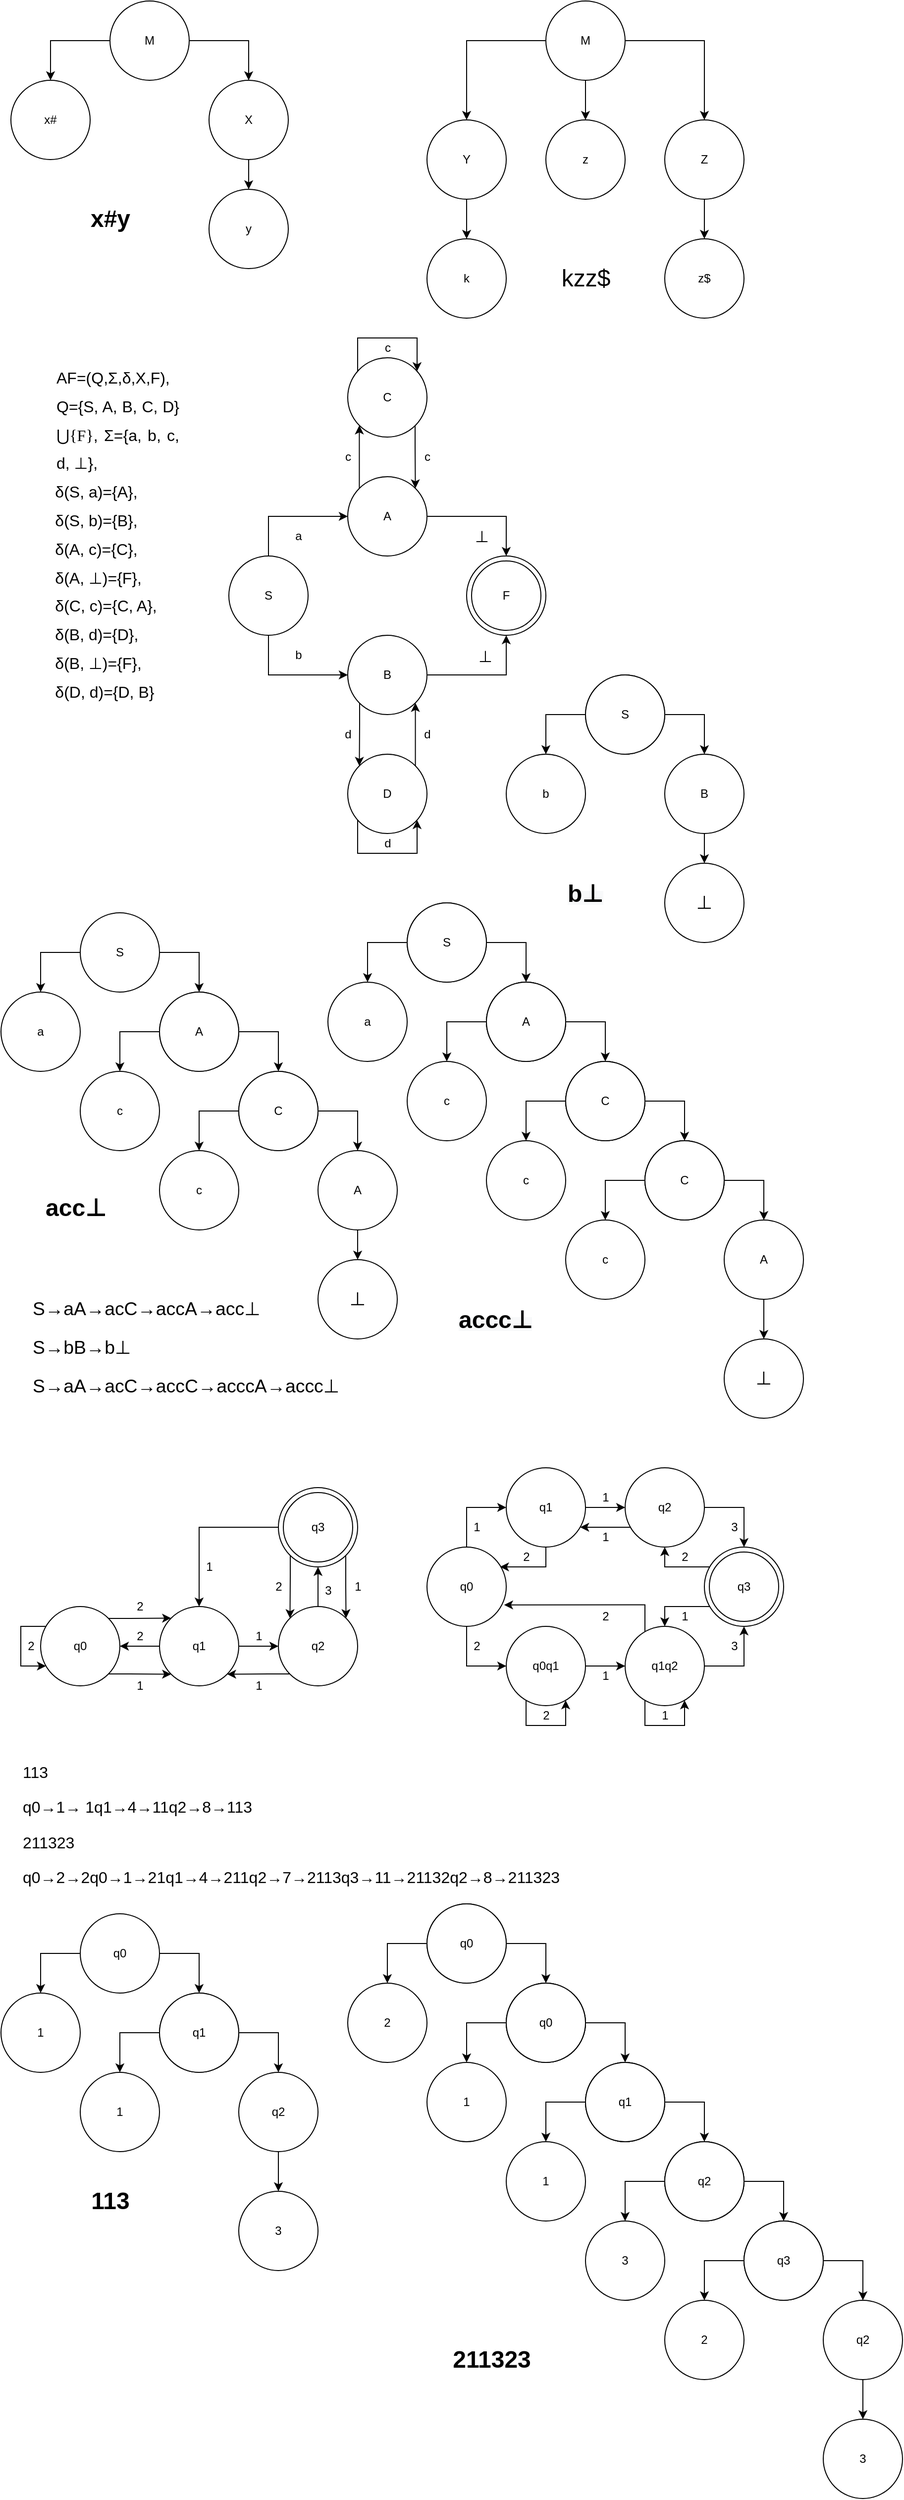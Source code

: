 <mxfile version="14.4.9" type="google"><diagram id="wqGBvot_xZbcejyXYhil" name="Page-1"><mxGraphModel dx="1304" dy="607" grid="1" gridSize="10" guides="1" tooltips="1" connect="1" arrows="1" fold="1" page="1" pageScale="1" pageWidth="827" pageHeight="1169" math="0" shadow="0"><root><mxCell id="0"/><mxCell id="1" parent="0"/><mxCell id="ulKOFZNxfVf_A75X6AiI-8" style="edgeStyle=orthogonalEdgeStyle;rounded=0;orthogonalLoop=1;jettySize=auto;html=1;" edge="1" parent="1" source="ulKOFZNxfVf_A75X6AiI-1" target="ulKOFZNxfVf_A75X6AiI-5"><mxGeometry relative="1" as="geometry"/></mxCell><mxCell id="ulKOFZNxfVf_A75X6AiI-1" value="X" style="ellipse;whiteSpace=wrap;html=1;aspect=fixed;" vertex="1" parent="1"><mxGeometry x="220" y="120" width="80" height="80" as="geometry"/></mxCell><mxCell id="ulKOFZNxfVf_A75X6AiI-2" value="x#" style="ellipse;whiteSpace=wrap;html=1;aspect=fixed;" vertex="1" parent="1"><mxGeometry x="20" y="120" width="80" height="80" as="geometry"/></mxCell><mxCell id="ulKOFZNxfVf_A75X6AiI-6" style="edgeStyle=orthogonalEdgeStyle;rounded=0;orthogonalLoop=1;jettySize=auto;html=1;entryX=0.5;entryY=0;entryDx=0;entryDy=0;" edge="1" parent="1" source="ulKOFZNxfVf_A75X6AiI-3" target="ulKOFZNxfVf_A75X6AiI-2"><mxGeometry relative="1" as="geometry"/></mxCell><mxCell id="ulKOFZNxfVf_A75X6AiI-7" style="edgeStyle=orthogonalEdgeStyle;rounded=0;orthogonalLoop=1;jettySize=auto;html=1;entryX=0.5;entryY=0;entryDx=0;entryDy=0;" edge="1" parent="1" source="ulKOFZNxfVf_A75X6AiI-3" target="ulKOFZNxfVf_A75X6AiI-1"><mxGeometry relative="1" as="geometry"/></mxCell><mxCell id="ulKOFZNxfVf_A75X6AiI-3" value="M" style="ellipse;whiteSpace=wrap;html=1;aspect=fixed;" vertex="1" parent="1"><mxGeometry x="120" y="40" width="80" height="80" as="geometry"/></mxCell><mxCell id="ulKOFZNxfVf_A75X6AiI-5" value="y" style="ellipse;whiteSpace=wrap;html=1;aspect=fixed;" vertex="1" parent="1"><mxGeometry x="220" y="230" width="80" height="80" as="geometry"/></mxCell><mxCell id="ulKOFZNxfVf_A75X6AiI-9" value="&lt;font style=&quot;font-size: 24px&quot;&gt;&lt;b&gt;x#y&lt;/b&gt;&lt;/font&gt;" style="text;html=1;align=center;verticalAlign=middle;resizable=0;points=[];autosize=1;" vertex="1" parent="1"><mxGeometry x="90" y="250" width="60" height="20" as="geometry"/></mxCell><mxCell id="ulKOFZNxfVf_A75X6AiI-20" style="edgeStyle=orthogonalEdgeStyle;rounded=0;orthogonalLoop=1;jettySize=auto;html=1;" edge="1" parent="1" source="ulKOFZNxfVf_A75X6AiI-10" target="ulKOFZNxfVf_A75X6AiI-18"><mxGeometry relative="1" as="geometry"/></mxCell><mxCell id="ulKOFZNxfVf_A75X6AiI-10" value="Z" style="ellipse;whiteSpace=wrap;html=1;aspect=fixed;" vertex="1" parent="1"><mxGeometry x="680" y="160" width="80" height="80" as="geometry"/></mxCell><mxCell id="ulKOFZNxfVf_A75X6AiI-19" style="edgeStyle=orthogonalEdgeStyle;rounded=0;orthogonalLoop=1;jettySize=auto;html=1;entryX=0.5;entryY=0;entryDx=0;entryDy=0;" edge="1" parent="1" source="ulKOFZNxfVf_A75X6AiI-11" target="ulKOFZNxfVf_A75X6AiI-17"><mxGeometry relative="1" as="geometry"/></mxCell><mxCell id="ulKOFZNxfVf_A75X6AiI-11" value="Y" style="ellipse;whiteSpace=wrap;html=1;aspect=fixed;" vertex="1" parent="1"><mxGeometry x="440" y="160" width="80" height="80" as="geometry"/></mxCell><mxCell id="ulKOFZNxfVf_A75X6AiI-12" style="edgeStyle=orthogonalEdgeStyle;rounded=0;orthogonalLoop=1;jettySize=auto;html=1;entryX=0.5;entryY=0;entryDx=0;entryDy=0;" edge="1" parent="1" source="ulKOFZNxfVf_A75X6AiI-14" target="ulKOFZNxfVf_A75X6AiI-11"><mxGeometry relative="1" as="geometry"/></mxCell><mxCell id="ulKOFZNxfVf_A75X6AiI-13" style="edgeStyle=orthogonalEdgeStyle;rounded=0;orthogonalLoop=1;jettySize=auto;html=1;entryX=0.5;entryY=0;entryDx=0;entryDy=0;" edge="1" parent="1" source="ulKOFZNxfVf_A75X6AiI-14" target="ulKOFZNxfVf_A75X6AiI-10"><mxGeometry relative="1" as="geometry"/></mxCell><mxCell id="ulKOFZNxfVf_A75X6AiI-16" style="edgeStyle=orthogonalEdgeStyle;rounded=0;orthogonalLoop=1;jettySize=auto;html=1;" edge="1" parent="1" source="ulKOFZNxfVf_A75X6AiI-14" target="ulKOFZNxfVf_A75X6AiI-15"><mxGeometry relative="1" as="geometry"/></mxCell><mxCell id="ulKOFZNxfVf_A75X6AiI-14" value="M" style="ellipse;whiteSpace=wrap;html=1;aspect=fixed;" vertex="1" parent="1"><mxGeometry x="560" y="40" width="80" height="80" as="geometry"/></mxCell><mxCell id="ulKOFZNxfVf_A75X6AiI-15" value="z" style="ellipse;whiteSpace=wrap;html=1;aspect=fixed;" vertex="1" parent="1"><mxGeometry x="560" y="160" width="80" height="80" as="geometry"/></mxCell><mxCell id="ulKOFZNxfVf_A75X6AiI-17" value="k" style="ellipse;whiteSpace=wrap;html=1;aspect=fixed;" vertex="1" parent="1"><mxGeometry x="440" y="280" width="80" height="80" as="geometry"/></mxCell><mxCell id="ulKOFZNxfVf_A75X6AiI-18" value="z$" style="ellipse;whiteSpace=wrap;html=1;aspect=fixed;" vertex="1" parent="1"><mxGeometry x="680" y="280" width="80" height="80" as="geometry"/></mxCell><mxCell id="ulKOFZNxfVf_A75X6AiI-21" value="&lt;font style=&quot;font-size: 24px&quot;&gt;kzz$&lt;/font&gt;" style="text;html=1;align=center;verticalAlign=middle;resizable=0;points=[];autosize=1;" vertex="1" parent="1"><mxGeometry x="570" y="310" width="60" height="20" as="geometry"/></mxCell><mxCell id="ulKOFZNxfVf_A75X6AiI-22" value="&lt;b style=&quot;font-weight: normal&quot; id=&quot;docs-internal-guid-7a0d3ebb-7fff-5e86-fd73-5c86be436b80&quot;&gt;&lt;p dir=&quot;ltr&quot; style=&quot;line-height: 1.8 ; margin-left: 18pt ; text-align: justify ; margin-top: 0pt ; margin-bottom: 0pt&quot;&gt;&lt;span style=&quot;font-size: 12pt; font-family: calibri, sans-serif; color: rgb(0, 0, 0); background-color: transparent; font-weight: 400; font-style: normal; font-variant: normal; text-decoration: none; vertical-align: baseline;&quot;&gt;AF=(Q,Σ,δ,X,F), Q={S, A, B, C, D}&lt;/span&gt;&lt;span style=&quot;font-size: 12pt; font-family: &amp;quot;times new roman&amp;quot;; color: rgb(0, 0, 0); background-color: transparent; font-weight: 400; font-style: normal; font-variant: normal; text-decoration: none; vertical-align: baseline;&quot;&gt;⋃&lt;/span&gt;&lt;span style=&quot;font-size: 12pt; font-family: &amp;quot;cambria math&amp;quot;, serif; color: rgb(0, 0, 0); background-color: transparent; font-weight: 400; font-style: normal; font-variant: normal; text-decoration: none; vertical-align: baseline;&quot;&gt;{F}&lt;/span&gt;&lt;span style=&quot;font-size: 12pt; font-family: calibri, sans-serif; color: rgb(0, 0, 0); background-color: transparent; font-weight: 400; font-style: normal; font-variant: normal; text-decoration: none; vertical-align: baseline;&quot;&gt;, Σ={a, b, c, d, ⊥},&amp;nbsp;&amp;nbsp;&lt;/span&gt;&lt;/p&gt;&lt;p dir=&quot;ltr&quot; style=&quot;line-height: 1.8 ; margin-left: 17pt ; margin-top: 0pt ; margin-bottom: 0pt&quot;&gt;&lt;span style=&quot;font-size: 12pt; font-family: calibri, sans-serif; color: rgb(0, 0, 0); background-color: transparent; font-weight: 400; font-style: normal; font-variant: normal; text-decoration: none; vertical-align: baseline;&quot;&gt;δ(S, a)={A},&lt;/span&gt;&lt;/p&gt;&lt;p dir=&quot;ltr&quot; style=&quot;line-height: 1.8 ; margin-left: 17pt ; margin-top: 0pt ; margin-bottom: 0pt&quot;&gt;&lt;span style=&quot;font-size: 12pt; font-family: calibri, sans-serif; color: rgb(0, 0, 0); background-color: transparent; font-weight: 400; font-style: normal; font-variant: normal; text-decoration: none; vertical-align: baseline;&quot;&gt;δ(S, b)={B},&lt;/span&gt;&lt;/p&gt;&lt;p dir=&quot;ltr&quot; style=&quot;line-height: 1.8 ; margin-left: 17pt ; margin-top: 0pt ; margin-bottom: 0pt&quot;&gt;&lt;span style=&quot;font-size: 12pt; font-family: calibri, sans-serif; color: rgb(0, 0, 0); background-color: transparent; font-weight: 400; font-style: normal; font-variant: normal; text-decoration: none; vertical-align: baseline;&quot;&gt;δ(A, c)={C},&lt;/span&gt;&lt;/p&gt;&lt;p dir=&quot;ltr&quot; style=&quot;line-height: 1.8 ; margin-left: 17pt ; margin-top: 0pt ; margin-bottom: 0pt&quot;&gt;&lt;span style=&quot;font-size: 12pt; font-family: calibri, sans-serif; color: rgb(0, 0, 0); background-color: transparent; font-weight: 400; font-style: normal; font-variant: normal; text-decoration: none; vertical-align: baseline;&quot;&gt;δ(A, ⊥)={F},&lt;/span&gt;&lt;/p&gt;&lt;p dir=&quot;ltr&quot; style=&quot;line-height: 1.8 ; margin-left: 17pt ; margin-top: 0pt ; margin-bottom: 0pt&quot;&gt;&lt;span style=&quot;font-size: 12pt; font-family: calibri, sans-serif; color: rgb(0, 0, 0); background-color: transparent; font-weight: 400; font-style: normal; font-variant: normal; text-decoration: none; vertical-align: baseline;&quot;&gt;δ(C, c)={C, A},&lt;/span&gt;&lt;/p&gt;&lt;p dir=&quot;ltr&quot; style=&quot;line-height: 1.8 ; margin-left: 17pt ; margin-top: 0pt ; margin-bottom: 0pt&quot;&gt;&lt;span style=&quot;font-size: 12pt; font-family: calibri, sans-serif; color: rgb(0, 0, 0); background-color: transparent; font-weight: 400; font-style: normal; font-variant: normal; text-decoration: none; vertical-align: baseline;&quot;&gt;δ(B, d)={D},&lt;/span&gt;&lt;/p&gt;&lt;p dir=&quot;ltr&quot; style=&quot;line-height: 1.8 ; margin-left: 17pt ; margin-top: 0pt ; margin-bottom: 0pt&quot;&gt;&lt;span style=&quot;font-size: 12pt; font-family: calibri, sans-serif; color: rgb(0, 0, 0); background-color: transparent; font-weight: 400; font-style: normal; font-variant: normal; text-decoration: none; vertical-align: baseline;&quot;&gt;δ(B, ⊥)={F},&lt;/span&gt;&lt;/p&gt;&lt;p dir=&quot;ltr&quot; style=&quot;line-height: 1.8 ; margin-left: 17pt ; margin-top: 0pt ; margin-bottom: 0pt&quot;&gt;&lt;span style=&quot;font-size: 12pt; font-family: calibri, sans-serif; color: rgb(0, 0, 0); background-color: transparent; font-weight: 400; font-style: normal; font-variant: normal; text-decoration: none; vertical-align: baseline;&quot;&gt;δ(D, d)={D, B}&lt;/span&gt;&lt;/p&gt;&lt;/b&gt;&lt;br class=&quot;Apple-interchange-newline&quot;&gt;" style="text;whiteSpace=wrap;html=1;" vertex="1" parent="1"><mxGeometry x="40" y="400" width="150" height="280" as="geometry"/></mxCell><mxCell id="ulKOFZNxfVf_A75X6AiI-33" style="edgeStyle=orthogonalEdgeStyle;rounded=0;orthogonalLoop=1;jettySize=auto;html=1;entryX=0;entryY=0;entryDx=0;entryDy=0;" edge="1" parent="1" source="ulKOFZNxfVf_A75X6AiI-23" target="ulKOFZNxfVf_A75X6AiI-27"><mxGeometry relative="1" as="geometry"><Array as="points"><mxPoint x="372" y="770"/><mxPoint x="372" y="770"/></Array></mxGeometry></mxCell><mxCell id="ulKOFZNxfVf_A75X6AiI-40" style="edgeStyle=orthogonalEdgeStyle;rounded=0;orthogonalLoop=1;jettySize=auto;html=1;entryX=0.5;entryY=1;entryDx=0;entryDy=0;" edge="1" parent="1" source="ulKOFZNxfVf_A75X6AiI-23" target="ulKOFZNxfVf_A75X6AiI-26"><mxGeometry relative="1" as="geometry"/></mxCell><mxCell id="ulKOFZNxfVf_A75X6AiI-23" value="B" style="ellipse;whiteSpace=wrap;html=1;aspect=fixed;" vertex="1" parent="1"><mxGeometry x="360" y="680" width="80" height="80" as="geometry"/></mxCell><mxCell id="ulKOFZNxfVf_A75X6AiI-37" style="edgeStyle=orthogonalEdgeStyle;rounded=0;orthogonalLoop=1;jettySize=auto;html=1;entryX=0;entryY=1;entryDx=0;entryDy=0;" edge="1" parent="1" source="ulKOFZNxfVf_A75X6AiI-24" target="ulKOFZNxfVf_A75X6AiI-28"><mxGeometry relative="1" as="geometry"><Array as="points"><mxPoint x="372" y="520"/><mxPoint x="372" y="520"/></Array></mxGeometry></mxCell><mxCell id="ulKOFZNxfVf_A75X6AiI-39" style="edgeStyle=orthogonalEdgeStyle;rounded=0;orthogonalLoop=1;jettySize=auto;html=1;entryX=0.5;entryY=0;entryDx=0;entryDy=0;" edge="1" parent="1" source="ulKOFZNxfVf_A75X6AiI-24" target="ulKOFZNxfVf_A75X6AiI-26"><mxGeometry relative="1" as="geometry"/></mxCell><mxCell id="ulKOFZNxfVf_A75X6AiI-24" value="A" style="ellipse;whiteSpace=wrap;html=1;aspect=fixed;" vertex="1" parent="1"><mxGeometry x="360" y="520" width="80" height="80" as="geometry"/></mxCell><mxCell id="ulKOFZNxfVf_A75X6AiI-30" style="edgeStyle=orthogonalEdgeStyle;rounded=0;orthogonalLoop=1;jettySize=auto;html=1;entryX=0;entryY=0.5;entryDx=0;entryDy=0;" edge="1" parent="1" source="ulKOFZNxfVf_A75X6AiI-25" target="ulKOFZNxfVf_A75X6AiI-24"><mxGeometry relative="1" as="geometry"><Array as="points"><mxPoint x="280" y="560"/></Array></mxGeometry></mxCell><mxCell id="ulKOFZNxfVf_A75X6AiI-31" style="edgeStyle=orthogonalEdgeStyle;rounded=0;orthogonalLoop=1;jettySize=auto;html=1;" edge="1" parent="1" source="ulKOFZNxfVf_A75X6AiI-25" target="ulKOFZNxfVf_A75X6AiI-23"><mxGeometry relative="1" as="geometry"><Array as="points"><mxPoint x="280" y="720"/></Array></mxGeometry></mxCell><mxCell id="ulKOFZNxfVf_A75X6AiI-25" value="S" style="ellipse;whiteSpace=wrap;html=1;aspect=fixed;" vertex="1" parent="1"><mxGeometry x="240" y="600" width="80" height="80" as="geometry"/></mxCell><mxCell id="ulKOFZNxfVf_A75X6AiI-26" value="F" style="ellipse;whiteSpace=wrap;html=1;aspect=fixed;" vertex="1" parent="1"><mxGeometry x="480" y="600" width="80" height="80" as="geometry"/></mxCell><mxCell id="ulKOFZNxfVf_A75X6AiI-34" style="edgeStyle=orthogonalEdgeStyle;rounded=0;orthogonalLoop=1;jettySize=auto;html=1;entryX=1;entryY=1;entryDx=0;entryDy=0;" edge="1" parent="1" source="ulKOFZNxfVf_A75X6AiI-27" target="ulKOFZNxfVf_A75X6AiI-23"><mxGeometry relative="1" as="geometry"><Array as="points"><mxPoint x="428" y="800"/><mxPoint x="428" y="800"/></Array></mxGeometry></mxCell><mxCell id="ulKOFZNxfVf_A75X6AiI-27" value="D" style="ellipse;whiteSpace=wrap;html=1;aspect=fixed;" vertex="1" parent="1"><mxGeometry x="360" y="800" width="80" height="80" as="geometry"/></mxCell><mxCell id="ulKOFZNxfVf_A75X6AiI-36" style="edgeStyle=orthogonalEdgeStyle;rounded=0;orthogonalLoop=1;jettySize=auto;html=1;entryX=1;entryY=0;entryDx=0;entryDy=0;" edge="1" parent="1" source="ulKOFZNxfVf_A75X6AiI-28" target="ulKOFZNxfVf_A75X6AiI-24"><mxGeometry relative="1" as="geometry"><Array as="points"><mxPoint x="428" y="490"/><mxPoint x="428" y="490"/></Array></mxGeometry></mxCell><mxCell id="ulKOFZNxfVf_A75X6AiI-28" value="C" style="ellipse;whiteSpace=wrap;html=1;aspect=fixed;" vertex="1" parent="1"><mxGeometry x="360" y="400" width="80" height="80" as="geometry"/></mxCell><mxCell id="ulKOFZNxfVf_A75X6AiI-35" style="edgeStyle=orthogonalEdgeStyle;rounded=0;orthogonalLoop=1;jettySize=auto;html=1;" edge="1" parent="1" source="ulKOFZNxfVf_A75X6AiI-27" target="ulKOFZNxfVf_A75X6AiI-27"><mxGeometry relative="1" as="geometry"><Array as="points"><mxPoint x="430" y="900"/></Array></mxGeometry></mxCell><mxCell id="ulKOFZNxfVf_A75X6AiI-38" style="edgeStyle=orthogonalEdgeStyle;rounded=0;orthogonalLoop=1;jettySize=auto;html=1;" edge="1" parent="1" source="ulKOFZNxfVf_A75X6AiI-28" target="ulKOFZNxfVf_A75X6AiI-28"><mxGeometry relative="1" as="geometry"><Array as="points"><mxPoint x="370" y="380"/></Array></mxGeometry></mxCell><mxCell id="ulKOFZNxfVf_A75X6AiI-41" value="F" style="ellipse;whiteSpace=wrap;html=1;aspect=fixed;" vertex="1" parent="1"><mxGeometry x="485" y="605" width="70" height="70" as="geometry"/></mxCell><mxCell id="ulKOFZNxfVf_A75X6AiI-42" value="a" style="text;html=1;align=center;verticalAlign=middle;resizable=0;points=[];autosize=1;" vertex="1" parent="1"><mxGeometry x="300" y="570" width="20" height="20" as="geometry"/></mxCell><mxCell id="ulKOFZNxfVf_A75X6AiI-43" value="b" style="text;html=1;align=center;verticalAlign=middle;resizable=0;points=[];autosize=1;" vertex="1" parent="1"><mxGeometry x="300" y="690" width="20" height="20" as="geometry"/></mxCell><mxCell id="ulKOFZNxfVf_A75X6AiI-44" value="c" style="text;html=1;align=center;verticalAlign=middle;resizable=0;points=[];autosize=1;" vertex="1" parent="1"><mxGeometry x="350" y="490" width="20" height="20" as="geometry"/></mxCell><mxCell id="ulKOFZNxfVf_A75X6AiI-45" value="c" style="text;html=1;align=center;verticalAlign=middle;resizable=0;points=[];autosize=1;" vertex="1" parent="1"><mxGeometry x="430" y="490" width="20" height="20" as="geometry"/></mxCell><mxCell id="ulKOFZNxfVf_A75X6AiI-46" value="c" style="text;html=1;align=center;verticalAlign=middle;resizable=0;points=[];autosize=1;" vertex="1" parent="1"><mxGeometry x="390" y="380" width="20" height="20" as="geometry"/></mxCell><mxCell id="ulKOFZNxfVf_A75X6AiI-47" value="d" style="text;html=1;align=center;verticalAlign=middle;resizable=0;points=[];autosize=1;" vertex="1" parent="1"><mxGeometry x="350" y="770" width="20" height="20" as="geometry"/></mxCell><mxCell id="ulKOFZNxfVf_A75X6AiI-48" value="d" style="text;html=1;align=center;verticalAlign=middle;resizable=0;points=[];autosize=1;" vertex="1" parent="1"><mxGeometry x="430" y="770" width="20" height="20" as="geometry"/></mxCell><mxCell id="ulKOFZNxfVf_A75X6AiI-49" value="d" style="text;html=1;align=center;verticalAlign=middle;resizable=0;points=[];autosize=1;" vertex="1" parent="1"><mxGeometry x="390" y="880" width="20" height="20" as="geometry"/></mxCell><mxCell id="ulKOFZNxfVf_A75X6AiI-50" value="&lt;span id=&quot;docs-internal-guid-d170b14c-7fff-70f3-1d1f-6c13c5b17b28&quot;&gt;&lt;span style=&quot;font-size: 12pt ; font-family: &amp;#34;calibri&amp;#34; , sans-serif ; background-color: transparent ; vertical-align: baseline&quot;&gt;⊥&lt;/span&gt;&lt;/span&gt;" style="text;html=1;align=center;verticalAlign=middle;resizable=0;points=[];autosize=1;" vertex="1" parent="1"><mxGeometry x="480" y="570" width="30" height="20" as="geometry"/></mxCell><mxCell id="ulKOFZNxfVf_A75X6AiI-51" value="&lt;b style=&quot;font-weight: normal&quot; id=&quot;docs-internal-guid-d170b14c-7fff-70f3-1d1f-6c13c5b17b28&quot;&gt;&lt;span style=&quot;font-size: 12pt; font-family: calibri, sans-serif; color: rgb(0, 0, 0); background-color: transparent; font-weight: 400; font-style: normal; font-variant: normal; text-decoration: none; vertical-align: baseline;&quot;&gt;⊥&lt;/span&gt;&lt;/b&gt;" style="text;whiteSpace=wrap;html=1;" vertex="1" parent="1"><mxGeometry x="490" y="685" width="40" height="30" as="geometry"/></mxCell><mxCell id="ulKOFZNxfVf_A75X6AiI-58" style="edgeStyle=orthogonalEdgeStyle;rounded=0;orthogonalLoop=1;jettySize=auto;html=1;entryX=0.5;entryY=0;entryDx=0;entryDy=0;" edge="1" parent="1" source="ulKOFZNxfVf_A75X6AiI-53" target="ulKOFZNxfVf_A75X6AiI-56"><mxGeometry relative="1" as="geometry"><Array as="points"><mxPoint x="50" y="1000"/></Array></mxGeometry></mxCell><mxCell id="ulKOFZNxfVf_A75X6AiI-59" style="edgeStyle=orthogonalEdgeStyle;rounded=0;orthogonalLoop=1;jettySize=auto;html=1;" edge="1" parent="1" source="ulKOFZNxfVf_A75X6AiI-53" target="ulKOFZNxfVf_A75X6AiI-57"><mxGeometry relative="1" as="geometry"><Array as="points"><mxPoint x="210" y="1000"/></Array></mxGeometry></mxCell><mxCell id="ulKOFZNxfVf_A75X6AiI-53" value="S" style="ellipse;whiteSpace=wrap;html=1;aspect=fixed;" vertex="1" parent="1"><mxGeometry x="90" y="960" width="80" height="80" as="geometry"/></mxCell><mxCell id="ulKOFZNxfVf_A75X6AiI-54" value="&lt;b style=&quot;font-weight: normal&quot; id=&quot;docs-internal-guid-97179e3c-7fff-c496-9d87-8c589f2f5aa0&quot;&gt;&lt;p dir=&quot;ltr&quot; style=&quot;line-height: 1.38 ; margin-top: 0pt ; margin-bottom: 10pt&quot;&gt;&lt;span style=&quot;font-size: 14pt; font-family: calibri, sans-serif; color: rgb(0, 0, 0); background-color: transparent; font-weight: 400; font-style: normal; font-variant: normal; text-decoration: none; vertical-align: baseline;&quot;&gt;S→aA→acC→accA→acc⊥&lt;/span&gt;&lt;/p&gt;&lt;p dir=&quot;ltr&quot; style=&quot;line-height: 1.38 ; margin-top: 0pt ; margin-bottom: 10pt&quot;&gt;&lt;span style=&quot;font-size: 14pt; font-family: calibri, sans-serif; color: rgb(0, 0, 0); background-color: transparent; font-weight: 400; font-style: normal; font-variant: normal; text-decoration: none; vertical-align: baseline;&quot;&gt;S→bB→b⊥&lt;/span&gt;&lt;/p&gt;&lt;p dir=&quot;ltr&quot; style=&quot;line-height: 1.38 ; margin-top: 0pt ; margin-bottom: 10pt&quot;&gt;&lt;span style=&quot;font-size: 14pt; font-family: calibri, sans-serif; color: rgb(0, 0, 0); background-color: transparent; font-weight: 400; font-style: normal; font-variant: normal; text-decoration: none; vertical-align: baseline;&quot;&gt;S→aA→acC→accC→acccA→accc⊥&lt;/span&gt;&lt;/p&gt;&lt;/b&gt;&lt;br class=&quot;Apple-interchange-newline&quot;&gt;" style="text;whiteSpace=wrap;html=1;" vertex="1" parent="1"><mxGeometry x="40" y="1340" width="290" height="140" as="geometry"/></mxCell><mxCell id="ulKOFZNxfVf_A75X6AiI-56" value="a" style="ellipse;whiteSpace=wrap;html=1;aspect=fixed;" vertex="1" parent="1"><mxGeometry x="10" y="1040" width="80" height="80" as="geometry"/></mxCell><mxCell id="ulKOFZNxfVf_A75X6AiI-57" value="A" style="ellipse;whiteSpace=wrap;html=1;aspect=fixed;" vertex="1" parent="1"><mxGeometry x="170" y="1040" width="80" height="80" as="geometry"/></mxCell><mxCell id="ulKOFZNxfVf_A75X6AiI-60" style="edgeStyle=orthogonalEdgeStyle;rounded=0;orthogonalLoop=1;jettySize=auto;html=1;entryX=0.5;entryY=0;entryDx=0;entryDy=0;" edge="1" parent="1" source="ulKOFZNxfVf_A75X6AiI-62" target="ulKOFZNxfVf_A75X6AiI-63"><mxGeometry relative="1" as="geometry"><Array as="points"><mxPoint x="130" y="1080"/></Array></mxGeometry></mxCell><mxCell id="ulKOFZNxfVf_A75X6AiI-61" style="edgeStyle=orthogonalEdgeStyle;rounded=0;orthogonalLoop=1;jettySize=auto;html=1;" edge="1" parent="1" source="ulKOFZNxfVf_A75X6AiI-62" target="ulKOFZNxfVf_A75X6AiI-64"><mxGeometry relative="1" as="geometry"><Array as="points"><mxPoint x="290" y="1080"/></Array></mxGeometry></mxCell><mxCell id="ulKOFZNxfVf_A75X6AiI-62" value="A" style="ellipse;whiteSpace=wrap;html=1;aspect=fixed;" vertex="1" parent="1"><mxGeometry x="170" y="1040" width="80" height="80" as="geometry"/></mxCell><mxCell id="ulKOFZNxfVf_A75X6AiI-63" value="c" style="ellipse;whiteSpace=wrap;html=1;aspect=fixed;" vertex="1" parent="1"><mxGeometry x="90" y="1120" width="80" height="80" as="geometry"/></mxCell><mxCell id="ulKOFZNxfVf_A75X6AiI-64" value="A" style="ellipse;whiteSpace=wrap;html=1;aspect=fixed;" vertex="1" parent="1"><mxGeometry x="250" y="1120" width="80" height="80" as="geometry"/></mxCell><mxCell id="ulKOFZNxfVf_A75X6AiI-65" style="edgeStyle=orthogonalEdgeStyle;rounded=0;orthogonalLoop=1;jettySize=auto;html=1;entryX=0.5;entryY=0;entryDx=0;entryDy=0;" edge="1" parent="1" source="ulKOFZNxfVf_A75X6AiI-67" target="ulKOFZNxfVf_A75X6AiI-68"><mxGeometry relative="1" as="geometry"><Array as="points"><mxPoint x="210" y="1160"/></Array></mxGeometry></mxCell><mxCell id="ulKOFZNxfVf_A75X6AiI-66" style="edgeStyle=orthogonalEdgeStyle;rounded=0;orthogonalLoop=1;jettySize=auto;html=1;" edge="1" parent="1" source="ulKOFZNxfVf_A75X6AiI-67" target="ulKOFZNxfVf_A75X6AiI-69"><mxGeometry relative="1" as="geometry"><Array as="points"><mxPoint x="370" y="1160"/></Array></mxGeometry></mxCell><mxCell id="ulKOFZNxfVf_A75X6AiI-67" value="C" style="ellipse;whiteSpace=wrap;html=1;aspect=fixed;" vertex="1" parent="1"><mxGeometry x="250" y="1120" width="80" height="80" as="geometry"/></mxCell><mxCell id="ulKOFZNxfVf_A75X6AiI-68" value="c" style="ellipse;whiteSpace=wrap;html=1;aspect=fixed;" vertex="1" parent="1"><mxGeometry x="170" y="1200" width="80" height="80" as="geometry"/></mxCell><mxCell id="ulKOFZNxfVf_A75X6AiI-71" style="edgeStyle=orthogonalEdgeStyle;rounded=0;orthogonalLoop=1;jettySize=auto;html=1;" edge="1" parent="1" source="ulKOFZNxfVf_A75X6AiI-69" target="ulKOFZNxfVf_A75X6AiI-70"><mxGeometry relative="1" as="geometry"/></mxCell><mxCell id="ulKOFZNxfVf_A75X6AiI-69" value="A" style="ellipse;whiteSpace=wrap;html=1;aspect=fixed;" vertex="1" parent="1"><mxGeometry x="330" y="1200" width="80" height="80" as="geometry"/></mxCell><mxCell id="ulKOFZNxfVf_A75X6AiI-70" value="&lt;span id=&quot;docs-internal-guid-3a990047-7fff-3c10-84c6-d919fd09309f&quot;&gt;&lt;span style=&quot;font-size: 14pt ; font-family: &amp;#34;calibri&amp;#34; , sans-serif ; background-color: transparent ; vertical-align: baseline&quot;&gt;⊥&lt;/span&gt;&lt;/span&gt;" style="ellipse;whiteSpace=wrap;html=1;aspect=fixed;" vertex="1" parent="1"><mxGeometry x="330" y="1310" width="80" height="80" as="geometry"/></mxCell><mxCell id="ulKOFZNxfVf_A75X6AiI-72" value="&lt;span id=&quot;docs-internal-guid-97179e3c-7fff-c496-9d87-8c589f2f5aa0&quot; style=&quot;text-align: left&quot;&gt;&lt;p dir=&quot;ltr&quot; style=&quot;line-height: 1.38 ; margin-top: 0pt ; margin-bottom: 10pt&quot;&gt;&lt;span style=&quot;font-family: &amp;#34;calibri&amp;#34; , sans-serif ; background-color: transparent ; vertical-align: baseline&quot;&gt;&lt;font style=&quot;font-size: 24px&quot;&gt;&lt;b&gt;acc⊥&lt;/b&gt;&lt;/font&gt;&lt;/span&gt;&lt;/p&gt;&lt;div&gt;&lt;span style=&quot;font-size: 14pt ; font-family: &amp;#34;calibri&amp;#34; , sans-serif ; background-color: transparent ; vertical-align: baseline&quot;&gt;&lt;br&gt;&lt;/span&gt;&lt;/div&gt;&lt;/span&gt;" style="text;html=1;align=center;verticalAlign=middle;resizable=0;points=[];autosize=1;" vertex="1" parent="1"><mxGeometry x="55" y="1240" width="60" height="70" as="geometry"/></mxCell><mxCell id="ulKOFZNxfVf_A75X6AiI-80" value="A" style="ellipse;whiteSpace=wrap;html=1;aspect=fixed;" vertex="1" parent="1"><mxGeometry x="600" y="720" width="80" height="80" as="geometry"/></mxCell><mxCell id="ulKOFZNxfVf_A75X6AiI-81" style="edgeStyle=orthogonalEdgeStyle;rounded=0;orthogonalLoop=1;jettySize=auto;html=1;entryX=0.5;entryY=0;entryDx=0;entryDy=0;" edge="1" parent="1" source="ulKOFZNxfVf_A75X6AiI-83" target="ulKOFZNxfVf_A75X6AiI-84"><mxGeometry relative="1" as="geometry"><Array as="points"><mxPoint x="560" y="760"/></Array></mxGeometry></mxCell><mxCell id="ulKOFZNxfVf_A75X6AiI-82" style="edgeStyle=orthogonalEdgeStyle;rounded=0;orthogonalLoop=1;jettySize=auto;html=1;" edge="1" parent="1" source="ulKOFZNxfVf_A75X6AiI-83" target="ulKOFZNxfVf_A75X6AiI-86"><mxGeometry relative="1" as="geometry"><Array as="points"><mxPoint x="720" y="760"/></Array></mxGeometry></mxCell><mxCell id="ulKOFZNxfVf_A75X6AiI-83" value="S" style="ellipse;whiteSpace=wrap;html=1;aspect=fixed;" vertex="1" parent="1"><mxGeometry x="600" y="720" width="80" height="80" as="geometry"/></mxCell><mxCell id="ulKOFZNxfVf_A75X6AiI-84" value="b" style="ellipse;whiteSpace=wrap;html=1;aspect=fixed;" vertex="1" parent="1"><mxGeometry x="520" y="800" width="80" height="80" as="geometry"/></mxCell><mxCell id="ulKOFZNxfVf_A75X6AiI-85" style="edgeStyle=orthogonalEdgeStyle;rounded=0;orthogonalLoop=1;jettySize=auto;html=1;" edge="1" parent="1" source="ulKOFZNxfVf_A75X6AiI-86" target="ulKOFZNxfVf_A75X6AiI-87"><mxGeometry relative="1" as="geometry"/></mxCell><mxCell id="ulKOFZNxfVf_A75X6AiI-86" value="B" style="ellipse;whiteSpace=wrap;html=1;aspect=fixed;" vertex="1" parent="1"><mxGeometry x="680" y="800" width="80" height="80" as="geometry"/></mxCell><mxCell id="ulKOFZNxfVf_A75X6AiI-87" value="&lt;span id=&quot;docs-internal-guid-3a990047-7fff-3c10-84c6-d919fd09309f&quot;&gt;&lt;span style=&quot;font-size: 14pt ; font-family: &amp;#34;calibri&amp;#34; , sans-serif ; background-color: transparent ; vertical-align: baseline&quot;&gt;⊥&lt;/span&gt;&lt;/span&gt;" style="ellipse;whiteSpace=wrap;html=1;aspect=fixed;" vertex="1" parent="1"><mxGeometry x="680" y="910" width="80" height="80" as="geometry"/></mxCell><mxCell id="ulKOFZNxfVf_A75X6AiI-88" value="&lt;span style=&quot;color: rgb(0 , 0 , 0) ; font-family: &amp;#34;calibri&amp;#34; , sans-serif ; font-style: normal ; letter-spacing: normal ; text-align: left ; text-indent: 0px ; text-transform: none ; word-spacing: 0px ; background-color: rgb(248 , 249 , 250) ; display: inline ; float: none&quot;&gt;&lt;font style=&quot;font-size: 24px&quot;&gt;&lt;b&gt;b⊥&lt;/b&gt;&lt;/font&gt;&lt;/span&gt;" style="text;whiteSpace=wrap;html=1;" vertex="1" parent="1"><mxGeometry x="580" y="920" width="50" height="30" as="geometry"/></mxCell><mxCell id="ulKOFZNxfVf_A75X6AiI-90" value="A" style="ellipse;whiteSpace=wrap;html=1;aspect=fixed;" vertex="1" parent="1"><mxGeometry x="420" y="950" width="80" height="80" as="geometry"/></mxCell><mxCell id="ulKOFZNxfVf_A75X6AiI-91" style="edgeStyle=orthogonalEdgeStyle;rounded=0;orthogonalLoop=1;jettySize=auto;html=1;entryX=0.5;entryY=0;entryDx=0;entryDy=0;" edge="1" parent="1" source="ulKOFZNxfVf_A75X6AiI-93" target="ulKOFZNxfVf_A75X6AiI-94"><mxGeometry relative="1" as="geometry"><Array as="points"><mxPoint x="380" y="990"/></Array></mxGeometry></mxCell><mxCell id="ulKOFZNxfVf_A75X6AiI-92" style="edgeStyle=orthogonalEdgeStyle;rounded=0;orthogonalLoop=1;jettySize=auto;html=1;" edge="1" parent="1" source="ulKOFZNxfVf_A75X6AiI-93" target="ulKOFZNxfVf_A75X6AiI-95"><mxGeometry relative="1" as="geometry"><Array as="points"><mxPoint x="540" y="990"/></Array></mxGeometry></mxCell><mxCell id="ulKOFZNxfVf_A75X6AiI-93" value="S" style="ellipse;whiteSpace=wrap;html=1;aspect=fixed;" vertex="1" parent="1"><mxGeometry x="420" y="950" width="80" height="80" as="geometry"/></mxCell><mxCell id="ulKOFZNxfVf_A75X6AiI-94" value="a" style="ellipse;whiteSpace=wrap;html=1;aspect=fixed;" vertex="1" parent="1"><mxGeometry x="340" y="1030" width="80" height="80" as="geometry"/></mxCell><mxCell id="ulKOFZNxfVf_A75X6AiI-95" value="A" style="ellipse;whiteSpace=wrap;html=1;aspect=fixed;" vertex="1" parent="1"><mxGeometry x="500" y="1030" width="80" height="80" as="geometry"/></mxCell><mxCell id="ulKOFZNxfVf_A75X6AiI-96" value="A" style="ellipse;whiteSpace=wrap;html=1;aspect=fixed;" vertex="1" parent="1"><mxGeometry x="500" y="1030" width="80" height="80" as="geometry"/></mxCell><mxCell id="ulKOFZNxfVf_A75X6AiI-97" style="edgeStyle=orthogonalEdgeStyle;rounded=0;orthogonalLoop=1;jettySize=auto;html=1;entryX=0.5;entryY=0;entryDx=0;entryDy=0;" edge="1" parent="1" source="ulKOFZNxfVf_A75X6AiI-99" target="ulKOFZNxfVf_A75X6AiI-100"><mxGeometry relative="1" as="geometry"><Array as="points"><mxPoint x="460" y="1070"/></Array></mxGeometry></mxCell><mxCell id="ulKOFZNxfVf_A75X6AiI-98" style="edgeStyle=orthogonalEdgeStyle;rounded=0;orthogonalLoop=1;jettySize=auto;html=1;" edge="1" parent="1" source="ulKOFZNxfVf_A75X6AiI-99" target="ulKOFZNxfVf_A75X6AiI-101"><mxGeometry relative="1" as="geometry"><Array as="points"><mxPoint x="620" y="1070"/></Array></mxGeometry></mxCell><mxCell id="ulKOFZNxfVf_A75X6AiI-99" value="A" style="ellipse;whiteSpace=wrap;html=1;aspect=fixed;" vertex="1" parent="1"><mxGeometry x="500" y="1030" width="80" height="80" as="geometry"/></mxCell><mxCell id="ulKOFZNxfVf_A75X6AiI-100" value="c" style="ellipse;whiteSpace=wrap;html=1;aspect=fixed;" vertex="1" parent="1"><mxGeometry x="420" y="1110" width="80" height="80" as="geometry"/></mxCell><mxCell id="ulKOFZNxfVf_A75X6AiI-101" value="A" style="ellipse;whiteSpace=wrap;html=1;aspect=fixed;" vertex="1" parent="1"><mxGeometry x="580" y="1110" width="80" height="80" as="geometry"/></mxCell><mxCell id="ulKOFZNxfVf_A75X6AiI-102" value="A" style="ellipse;whiteSpace=wrap;html=1;aspect=fixed;" vertex="1" parent="1"><mxGeometry x="580" y="1110" width="80" height="80" as="geometry"/></mxCell><mxCell id="ulKOFZNxfVf_A75X6AiI-103" style="edgeStyle=orthogonalEdgeStyle;rounded=0;orthogonalLoop=1;jettySize=auto;html=1;entryX=0.5;entryY=0;entryDx=0;entryDy=0;" edge="1" parent="1" source="ulKOFZNxfVf_A75X6AiI-105" target="ulKOFZNxfVf_A75X6AiI-106"><mxGeometry relative="1" as="geometry"><Array as="points"><mxPoint x="540" y="1150"/></Array></mxGeometry></mxCell><mxCell id="ulKOFZNxfVf_A75X6AiI-104" style="edgeStyle=orthogonalEdgeStyle;rounded=0;orthogonalLoop=1;jettySize=auto;html=1;" edge="1" parent="1" source="ulKOFZNxfVf_A75X6AiI-105" target="ulKOFZNxfVf_A75X6AiI-107"><mxGeometry relative="1" as="geometry"><Array as="points"><mxPoint x="700" y="1150"/></Array></mxGeometry></mxCell><mxCell id="ulKOFZNxfVf_A75X6AiI-105" value="C" style="ellipse;whiteSpace=wrap;html=1;aspect=fixed;" vertex="1" parent="1"><mxGeometry x="580" y="1110" width="80" height="80" as="geometry"/></mxCell><mxCell id="ulKOFZNxfVf_A75X6AiI-106" value="c" style="ellipse;whiteSpace=wrap;html=1;aspect=fixed;" vertex="1" parent="1"><mxGeometry x="500" y="1190" width="80" height="80" as="geometry"/></mxCell><mxCell id="ulKOFZNxfVf_A75X6AiI-107" value="A" style="ellipse;whiteSpace=wrap;html=1;aspect=fixed;" vertex="1" parent="1"><mxGeometry x="660" y="1190" width="80" height="80" as="geometry"/></mxCell><mxCell id="ulKOFZNxfVf_A75X6AiI-108" value="A" style="ellipse;whiteSpace=wrap;html=1;aspect=fixed;" vertex="1" parent="1"><mxGeometry x="660" y="1190" width="80" height="80" as="geometry"/></mxCell><mxCell id="ulKOFZNxfVf_A75X6AiI-109" style="edgeStyle=orthogonalEdgeStyle;rounded=0;orthogonalLoop=1;jettySize=auto;html=1;entryX=0.5;entryY=0;entryDx=0;entryDy=0;" edge="1" parent="1" source="ulKOFZNxfVf_A75X6AiI-111" target="ulKOFZNxfVf_A75X6AiI-112"><mxGeometry relative="1" as="geometry"><Array as="points"><mxPoint x="620" y="1230"/></Array></mxGeometry></mxCell><mxCell id="ulKOFZNxfVf_A75X6AiI-110" style="edgeStyle=orthogonalEdgeStyle;rounded=0;orthogonalLoop=1;jettySize=auto;html=1;" edge="1" parent="1" source="ulKOFZNxfVf_A75X6AiI-111" target="ulKOFZNxfVf_A75X6AiI-113"><mxGeometry relative="1" as="geometry"><Array as="points"><mxPoint x="780" y="1230"/></Array></mxGeometry></mxCell><mxCell id="ulKOFZNxfVf_A75X6AiI-111" value="C" style="ellipse;whiteSpace=wrap;html=1;aspect=fixed;" vertex="1" parent="1"><mxGeometry x="660" y="1190" width="80" height="80" as="geometry"/></mxCell><mxCell id="ulKOFZNxfVf_A75X6AiI-112" value="c" style="ellipse;whiteSpace=wrap;html=1;aspect=fixed;" vertex="1" parent="1"><mxGeometry x="580" y="1270" width="80" height="80" as="geometry"/></mxCell><mxCell id="ulKOFZNxfVf_A75X6AiI-116" style="edgeStyle=orthogonalEdgeStyle;rounded=0;orthogonalLoop=1;jettySize=auto;html=1;entryX=0.5;entryY=0;entryDx=0;entryDy=0;" edge="1" parent="1" source="ulKOFZNxfVf_A75X6AiI-113" target="ulKOFZNxfVf_A75X6AiI-115"><mxGeometry relative="1" as="geometry"/></mxCell><mxCell id="ulKOFZNxfVf_A75X6AiI-113" value="A" style="ellipse;whiteSpace=wrap;html=1;aspect=fixed;" vertex="1" parent="1"><mxGeometry x="740" y="1270" width="80" height="80" as="geometry"/></mxCell><mxCell id="ulKOFZNxfVf_A75X6AiI-115" value="&lt;span id=&quot;docs-internal-guid-3a990047-7fff-3c10-84c6-d919fd09309f&quot;&gt;&lt;span style=&quot;font-size: 14pt ; font-family: &amp;#34;calibri&amp;#34; , sans-serif ; background-color: transparent ; vertical-align: baseline&quot;&gt;⊥&lt;/span&gt;&lt;/span&gt;" style="ellipse;whiteSpace=wrap;html=1;aspect=fixed;" vertex="1" parent="1"><mxGeometry x="740" y="1390" width="80" height="80" as="geometry"/></mxCell><mxCell id="ulKOFZNxfVf_A75X6AiI-117" value="&lt;span style=&quot;color: rgb(0 , 0 , 0) ; font-family: &amp;#34;calibri&amp;#34; , sans-serif ; font-style: normal ; letter-spacing: normal ; text-align: left ; text-indent: 0px ; text-transform: none ; word-spacing: 0px ; background-color: rgb(248 , 249 , 250) ; display: inline ; float: none&quot;&gt;&lt;b&gt;&lt;font style=&quot;font-size: 24px&quot;&gt;accc⊥&lt;/font&gt;&lt;/b&gt;&lt;/span&gt;" style="text;whiteSpace=wrap;html=1;" vertex="1" parent="1"><mxGeometry x="470" y="1350" width="70" height="30" as="geometry"/></mxCell><mxCell id="ulKOFZNxfVf_A75X6AiI-124" style="edgeStyle=orthogonalEdgeStyle;rounded=0;orthogonalLoop=1;jettySize=auto;html=1;entryX=0;entryY=0;entryDx=0;entryDy=0;" edge="1" parent="1" source="ulKOFZNxfVf_A75X6AiI-119" target="ulKOFZNxfVf_A75X6AiI-123"><mxGeometry relative="1" as="geometry"><Array as="points"><mxPoint x="140" y="1672"/><mxPoint x="140" y="1672"/></Array></mxGeometry></mxCell><mxCell id="ulKOFZNxfVf_A75X6AiI-125" style="edgeStyle=orthogonalEdgeStyle;rounded=0;orthogonalLoop=1;jettySize=auto;html=1;entryX=0;entryY=1;entryDx=0;entryDy=0;" edge="1" parent="1" source="ulKOFZNxfVf_A75X6AiI-119" target="ulKOFZNxfVf_A75X6AiI-123"><mxGeometry relative="1" as="geometry"><Array as="points"><mxPoint x="140" y="1728"/><mxPoint x="140" y="1728"/></Array></mxGeometry></mxCell><mxCell id="ulKOFZNxfVf_A75X6AiI-119" value="q0" style="ellipse;whiteSpace=wrap;html=1;aspect=fixed;" vertex="1" parent="1"><mxGeometry x="50" y="1660" width="80" height="80" as="geometry"/></mxCell><mxCell id="ulKOFZNxfVf_A75X6AiI-134" style="edgeStyle=orthogonalEdgeStyle;rounded=0;orthogonalLoop=1;jettySize=auto;html=1;entryX=0;entryY=0;entryDx=0;entryDy=0;" edge="1" parent="1" source="ulKOFZNxfVf_A75X6AiI-121" target="ulKOFZNxfVf_A75X6AiI-122"><mxGeometry relative="1" as="geometry"><Array as="points"><mxPoint x="302" y="1630"/><mxPoint x="302" y="1630"/></Array></mxGeometry></mxCell><mxCell id="ulKOFZNxfVf_A75X6AiI-135" style="edgeStyle=orthogonalEdgeStyle;rounded=0;orthogonalLoop=1;jettySize=auto;html=1;entryX=1;entryY=0;entryDx=0;entryDy=0;" edge="1" parent="1" source="ulKOFZNxfVf_A75X6AiI-121" target="ulKOFZNxfVf_A75X6AiI-122"><mxGeometry relative="1" as="geometry"><Array as="points"><mxPoint x="358" y="1640"/><mxPoint x="358" y="1640"/></Array></mxGeometry></mxCell><mxCell id="ulKOFZNxfVf_A75X6AiI-136" style="edgeStyle=orthogonalEdgeStyle;rounded=0;orthogonalLoop=1;jettySize=auto;html=1;entryX=0.5;entryY=0;entryDx=0;entryDy=0;" edge="1" parent="1" source="ulKOFZNxfVf_A75X6AiI-121" target="ulKOFZNxfVf_A75X6AiI-123"><mxGeometry relative="1" as="geometry"/></mxCell><mxCell id="ulKOFZNxfVf_A75X6AiI-121" value="q3" style="ellipse;whiteSpace=wrap;html=1;aspect=fixed;" vertex="1" parent="1"><mxGeometry x="290" y="1540" width="80" height="80" as="geometry"/></mxCell><mxCell id="ulKOFZNxfVf_A75X6AiI-129" style="edgeStyle=orthogonalEdgeStyle;rounded=0;orthogonalLoop=1;jettySize=auto;html=1;entryX=1;entryY=1;entryDx=0;entryDy=0;" edge="1" parent="1" source="ulKOFZNxfVf_A75X6AiI-122" target="ulKOFZNxfVf_A75X6AiI-123"><mxGeometry relative="1" as="geometry"><Array as="points"><mxPoint x="280" y="1728"/><mxPoint x="280" y="1728"/></Array></mxGeometry></mxCell><mxCell id="ulKOFZNxfVf_A75X6AiI-133" style="edgeStyle=orthogonalEdgeStyle;rounded=0;orthogonalLoop=1;jettySize=auto;html=1;entryX=0.5;entryY=1;entryDx=0;entryDy=0;" edge="1" parent="1" source="ulKOFZNxfVf_A75X6AiI-122" target="ulKOFZNxfVf_A75X6AiI-121"><mxGeometry relative="1" as="geometry"/></mxCell><mxCell id="ulKOFZNxfVf_A75X6AiI-122" value="q2" style="ellipse;whiteSpace=wrap;html=1;aspect=fixed;" vertex="1" parent="1"><mxGeometry x="290" y="1660" width="80" height="80" as="geometry"/></mxCell><mxCell id="ulKOFZNxfVf_A75X6AiI-127" style="edgeStyle=orthogonalEdgeStyle;rounded=0;orthogonalLoop=1;jettySize=auto;html=1;entryX=1;entryY=0.5;entryDx=0;entryDy=0;" edge="1" parent="1" source="ulKOFZNxfVf_A75X6AiI-123" target="ulKOFZNxfVf_A75X6AiI-119"><mxGeometry relative="1" as="geometry"/></mxCell><mxCell id="ulKOFZNxfVf_A75X6AiI-128" style="edgeStyle=orthogonalEdgeStyle;rounded=0;orthogonalLoop=1;jettySize=auto;html=1;entryX=0;entryY=0.5;entryDx=0;entryDy=0;" edge="1" parent="1" source="ulKOFZNxfVf_A75X6AiI-123" target="ulKOFZNxfVf_A75X6AiI-122"><mxGeometry relative="1" as="geometry"/></mxCell><mxCell id="ulKOFZNxfVf_A75X6AiI-123" value="q1" style="ellipse;whiteSpace=wrap;html=1;aspect=fixed;" vertex="1" parent="1"><mxGeometry x="170" y="1660" width="80" height="80" as="geometry"/></mxCell><mxCell id="ulKOFZNxfVf_A75X6AiI-126" style="edgeStyle=orthogonalEdgeStyle;rounded=0;orthogonalLoop=1;jettySize=auto;html=1;" edge="1" parent="1" source="ulKOFZNxfVf_A75X6AiI-119" target="ulKOFZNxfVf_A75X6AiI-119"><mxGeometry relative="1" as="geometry"><Array as="points"><mxPoint x="30" y="1720"/></Array></mxGeometry></mxCell><mxCell id="ulKOFZNxfVf_A75X6AiI-137" value="q3" style="ellipse;whiteSpace=wrap;html=1;aspect=fixed;" vertex="1" parent="1"><mxGeometry x="295" y="1545" width="70" height="70" as="geometry"/></mxCell><mxCell id="ulKOFZNxfVf_A75X6AiI-138" value="1" style="text;html=1;align=center;verticalAlign=middle;resizable=0;points=[];autosize=1;" vertex="1" parent="1"><mxGeometry x="140" y="1730" width="20" height="20" as="geometry"/></mxCell><mxCell id="ulKOFZNxfVf_A75X6AiI-140" value="1" style="text;html=1;align=center;verticalAlign=middle;resizable=0;points=[];autosize=1;" vertex="1" parent="1"><mxGeometry x="260" y="1680" width="20" height="20" as="geometry"/></mxCell><mxCell id="ulKOFZNxfVf_A75X6AiI-141" value="1" style="text;html=1;align=center;verticalAlign=middle;resizable=0;points=[];autosize=1;" vertex="1" parent="1"><mxGeometry x="260" y="1730" width="20" height="20" as="geometry"/></mxCell><mxCell id="ulKOFZNxfVf_A75X6AiI-142" value="1" style="text;html=1;align=center;verticalAlign=middle;resizable=0;points=[];autosize=1;" vertex="1" parent="1"><mxGeometry x="210" y="1610" width="20" height="20" as="geometry"/></mxCell><mxCell id="ulKOFZNxfVf_A75X6AiI-143" value="1" style="text;html=1;align=center;verticalAlign=middle;resizable=0;points=[];autosize=1;" vertex="1" parent="1"><mxGeometry x="360" y="1630" width="20" height="20" as="geometry"/></mxCell><mxCell id="ulKOFZNxfVf_A75X6AiI-144" value="2" style="text;html=1;align=center;verticalAlign=middle;resizable=0;points=[];autosize=1;" vertex="1" parent="1"><mxGeometry x="140" y="1650" width="20" height="20" as="geometry"/></mxCell><mxCell id="ulKOFZNxfVf_A75X6AiI-145" value="2" style="text;html=1;align=center;verticalAlign=middle;resizable=0;points=[];autosize=1;" vertex="1" parent="1"><mxGeometry x="30" y="1690" width="20" height="20" as="geometry"/></mxCell><mxCell id="ulKOFZNxfVf_A75X6AiI-146" value="2" style="text;html=1;align=center;verticalAlign=middle;resizable=0;points=[];autosize=1;" vertex="1" parent="1"><mxGeometry x="140" y="1680" width="20" height="20" as="geometry"/></mxCell><mxCell id="ulKOFZNxfVf_A75X6AiI-148" value="2" style="text;html=1;align=center;verticalAlign=middle;resizable=0;points=[];autosize=1;" vertex="1" parent="1"><mxGeometry x="280" y="1630" width="20" height="20" as="geometry"/></mxCell><mxCell id="ulKOFZNxfVf_A75X6AiI-149" value="3" style="text;html=1;align=center;verticalAlign=middle;resizable=0;points=[];autosize=1;" vertex="1" parent="1"><mxGeometry x="330" y="1634" width="20" height="20" as="geometry"/></mxCell><mxCell id="ulKOFZNxfVf_A75X6AiI-167" style="edgeStyle=orthogonalEdgeStyle;rounded=0;orthogonalLoop=1;jettySize=auto;html=1;entryX=0.5;entryY=1;entryDx=0;entryDy=0;" edge="1" parent="1" target="ulKOFZNxfVf_A75X6AiI-153"><mxGeometry relative="1" as="geometry"><mxPoint x="725.359" y="1620" as="sourcePoint"/><Array as="points"><mxPoint x="680" y="1620"/></Array></mxGeometry></mxCell><mxCell id="ulKOFZNxfVf_A75X6AiI-178" style="edgeStyle=orthogonalEdgeStyle;rounded=0;orthogonalLoop=1;jettySize=auto;html=1;entryX=0.5;entryY=0;entryDx=0;entryDy=0;" edge="1" parent="1" target="ulKOFZNxfVf_A75X6AiI-152"><mxGeometry relative="1" as="geometry"><mxPoint x="725.359" y="1660" as="sourcePoint"/><Array as="points"><mxPoint x="680" y="1660"/></Array></mxGeometry></mxCell><mxCell id="ulKOFZNxfVf_A75X6AiI-151" value="q3" style="ellipse;whiteSpace=wrap;html=1;aspect=fixed;" vertex="1" parent="1"><mxGeometry x="720" y="1600" width="80" height="80" as="geometry"/></mxCell><mxCell id="ulKOFZNxfVf_A75X6AiI-165" style="edgeStyle=orthogonalEdgeStyle;rounded=0;orthogonalLoop=1;jettySize=auto;html=1;entryX=0.5;entryY=1;entryDx=0;entryDy=0;" edge="1" parent="1" source="ulKOFZNxfVf_A75X6AiI-152"><mxGeometry relative="1" as="geometry"><mxPoint x="760" y="1680" as="targetPoint"/><Array as="points"><mxPoint x="760" y="1720"/></Array></mxGeometry></mxCell><mxCell id="ulKOFZNxfVf_A75X6AiI-169" style="edgeStyle=orthogonalEdgeStyle;rounded=0;orthogonalLoop=1;jettySize=auto;html=1;entryX=0.973;entryY=0.729;entryDx=0;entryDy=0;entryPerimeter=0;" edge="1" parent="1" source="ulKOFZNxfVf_A75X6AiI-152" target="ulKOFZNxfVf_A75X6AiI-156"><mxGeometry relative="1" as="geometry"><Array as="points"><mxPoint x="660" y="1658"/></Array></mxGeometry></mxCell><mxCell id="ulKOFZNxfVf_A75X6AiI-152" value="q1q2" style="ellipse;whiteSpace=wrap;html=1;aspect=fixed;" vertex="1" parent="1"><mxGeometry x="640" y="1680" width="80" height="80" as="geometry"/></mxCell><mxCell id="ulKOFZNxfVf_A75X6AiI-163" style="edgeStyle=orthogonalEdgeStyle;rounded=0;orthogonalLoop=1;jettySize=auto;html=1;" edge="1" parent="1" source="ulKOFZNxfVf_A75X6AiI-153" target="ulKOFZNxfVf_A75X6AiI-155"><mxGeometry relative="1" as="geometry"><Array as="points"><mxPoint x="620" y="1580"/><mxPoint x="620" y="1580"/></Array></mxGeometry></mxCell><mxCell id="ulKOFZNxfVf_A75X6AiI-164" style="edgeStyle=orthogonalEdgeStyle;rounded=0;orthogonalLoop=1;jettySize=auto;html=1;entryX=0.5;entryY=0;entryDx=0;entryDy=0;" edge="1" parent="1" source="ulKOFZNxfVf_A75X6AiI-153"><mxGeometry relative="1" as="geometry"><mxPoint x="760" y="1600" as="targetPoint"/><Array as="points"><mxPoint x="760" y="1560"/></Array></mxGeometry></mxCell><mxCell id="ulKOFZNxfVf_A75X6AiI-153" value="q2" style="ellipse;whiteSpace=wrap;html=1;aspect=fixed;" vertex="1" parent="1"><mxGeometry x="640" y="1520" width="80" height="80" as="geometry"/></mxCell><mxCell id="ulKOFZNxfVf_A75X6AiI-162" style="edgeStyle=orthogonalEdgeStyle;rounded=0;orthogonalLoop=1;jettySize=auto;html=1;" edge="1" parent="1" source="ulKOFZNxfVf_A75X6AiI-154" target="ulKOFZNxfVf_A75X6AiI-152"><mxGeometry relative="1" as="geometry"/></mxCell><mxCell id="ulKOFZNxfVf_A75X6AiI-154" value="q0q1" style="ellipse;whiteSpace=wrap;html=1;aspect=fixed;" vertex="1" parent="1"><mxGeometry x="520" y="1680" width="80" height="80" as="geometry"/></mxCell><mxCell id="ulKOFZNxfVf_A75X6AiI-159" style="edgeStyle=orthogonalEdgeStyle;rounded=0;orthogonalLoop=1;jettySize=auto;html=1;entryX=0;entryY=0.5;entryDx=0;entryDy=0;" edge="1" parent="1" source="ulKOFZNxfVf_A75X6AiI-155" target="ulKOFZNxfVf_A75X6AiI-153"><mxGeometry relative="1" as="geometry"/></mxCell><mxCell id="ulKOFZNxfVf_A75X6AiI-168" style="edgeStyle=orthogonalEdgeStyle;rounded=0;orthogonalLoop=1;jettySize=auto;html=1;entryX=0.921;entryY=0.25;entryDx=0;entryDy=0;entryPerimeter=0;" edge="1" parent="1" source="ulKOFZNxfVf_A75X6AiI-155" target="ulKOFZNxfVf_A75X6AiI-156"><mxGeometry relative="1" as="geometry"/></mxCell><mxCell id="ulKOFZNxfVf_A75X6AiI-155" value="q1" style="ellipse;whiteSpace=wrap;html=1;aspect=fixed;" vertex="1" parent="1"><mxGeometry x="520" y="1520" width="80" height="80" as="geometry"/></mxCell><mxCell id="ulKOFZNxfVf_A75X6AiI-157" style="edgeStyle=orthogonalEdgeStyle;rounded=0;orthogonalLoop=1;jettySize=auto;html=1;entryX=0;entryY=0.5;entryDx=0;entryDy=0;" edge="1" parent="1" source="ulKOFZNxfVf_A75X6AiI-156" target="ulKOFZNxfVf_A75X6AiI-155"><mxGeometry relative="1" as="geometry"/></mxCell><mxCell id="ulKOFZNxfVf_A75X6AiI-158" style="edgeStyle=orthogonalEdgeStyle;rounded=0;orthogonalLoop=1;jettySize=auto;html=1;entryX=0;entryY=0.5;entryDx=0;entryDy=0;" edge="1" parent="1" source="ulKOFZNxfVf_A75X6AiI-156" target="ulKOFZNxfVf_A75X6AiI-154"><mxGeometry relative="1" as="geometry"/></mxCell><mxCell id="ulKOFZNxfVf_A75X6AiI-156" value="q0" style="ellipse;whiteSpace=wrap;html=1;aspect=fixed;" vertex="1" parent="1"><mxGeometry x="440" y="1600" width="80" height="80" as="geometry"/></mxCell><mxCell id="ulKOFZNxfVf_A75X6AiI-161" style="edgeStyle=orthogonalEdgeStyle;rounded=0;orthogonalLoop=1;jettySize=auto;html=1;" edge="1" parent="1" source="ulKOFZNxfVf_A75X6AiI-154" target="ulKOFZNxfVf_A75X6AiI-154"><mxGeometry relative="1" as="geometry"><Array as="points"><mxPoint x="580" y="1780"/></Array></mxGeometry></mxCell><mxCell id="ulKOFZNxfVf_A75X6AiI-170" style="edgeStyle=orthogonalEdgeStyle;rounded=0;orthogonalLoop=1;jettySize=auto;html=1;" edge="1" parent="1" source="ulKOFZNxfVf_A75X6AiI-152" target="ulKOFZNxfVf_A75X6AiI-152"><mxGeometry relative="1" as="geometry"><Array as="points"><mxPoint x="700" y="1780"/></Array></mxGeometry></mxCell><mxCell id="ulKOFZNxfVf_A75X6AiI-171" value="q3" style="ellipse;whiteSpace=wrap;html=1;aspect=fixed;" vertex="1" parent="1"><mxGeometry x="725" y="1605" width="70" height="70" as="geometry"/></mxCell><mxCell id="ulKOFZNxfVf_A75X6AiI-172" value="1" style="text;html=1;align=center;verticalAlign=middle;resizable=0;points=[];autosize=1;" vertex="1" parent="1"><mxGeometry x="480" y="1570" width="20" height="20" as="geometry"/></mxCell><mxCell id="ulKOFZNxfVf_A75X6AiI-173" value="1" style="text;html=1;align=center;verticalAlign=middle;resizable=0;points=[];autosize=1;" vertex="1" parent="1"><mxGeometry x="610" y="1540" width="20" height="20" as="geometry"/></mxCell><mxCell id="ulKOFZNxfVf_A75X6AiI-174" value="1" style="text;html=1;align=center;verticalAlign=middle;resizable=0;points=[];autosize=1;" vertex="1" parent="1"><mxGeometry x="610" y="1720" width="20" height="20" as="geometry"/></mxCell><mxCell id="ulKOFZNxfVf_A75X6AiI-175" value="1" style="text;html=1;align=center;verticalAlign=middle;resizable=0;points=[];autosize=1;" vertex="1" parent="1"><mxGeometry x="610" y="1580" width="20" height="20" as="geometry"/></mxCell><mxCell id="ulKOFZNxfVf_A75X6AiI-177" value="1" style="text;html=1;align=center;verticalAlign=middle;resizable=0;points=[];autosize=1;" vertex="1" parent="1"><mxGeometry x="670" y="1760" width="20" height="20" as="geometry"/></mxCell><mxCell id="ulKOFZNxfVf_A75X6AiI-179" value="1" style="text;html=1;align=center;verticalAlign=middle;resizable=0;points=[];autosize=1;" vertex="1" parent="1"><mxGeometry x="690" y="1660" width="20" height="20" as="geometry"/></mxCell><mxCell id="ulKOFZNxfVf_A75X6AiI-180" value="2" style="text;html=1;align=center;verticalAlign=middle;resizable=0;points=[];autosize=1;" vertex="1" parent="1"><mxGeometry x="530" y="1600" width="20" height="20" as="geometry"/></mxCell><mxCell id="ulKOFZNxfVf_A75X6AiI-181" value="2" style="text;html=1;align=center;verticalAlign=middle;resizable=0;points=[];autosize=1;" vertex="1" parent="1"><mxGeometry x="480" y="1690" width="20" height="20" as="geometry"/></mxCell><mxCell id="ulKOFZNxfVf_A75X6AiI-182" value="2" style="text;html=1;align=center;verticalAlign=middle;resizable=0;points=[];autosize=1;" vertex="1" parent="1"><mxGeometry x="550" y="1760" width="20" height="20" as="geometry"/></mxCell><mxCell id="ulKOFZNxfVf_A75X6AiI-183" value="2" style="text;html=1;align=center;verticalAlign=middle;resizable=0;points=[];autosize=1;" vertex="1" parent="1"><mxGeometry x="610" y="1660" width="20" height="20" as="geometry"/></mxCell><mxCell id="ulKOFZNxfVf_A75X6AiI-184" value="2" style="text;html=1;align=center;verticalAlign=middle;resizable=0;points=[];autosize=1;" vertex="1" parent="1"><mxGeometry x="690" y="1600" width="20" height="20" as="geometry"/></mxCell><mxCell id="ulKOFZNxfVf_A75X6AiI-185" value="3" style="text;html=1;align=center;verticalAlign=middle;resizable=0;points=[];autosize=1;" vertex="1" parent="1"><mxGeometry x="740" y="1690" width="20" height="20" as="geometry"/></mxCell><mxCell id="ulKOFZNxfVf_A75X6AiI-186" value="3" style="text;html=1;align=center;verticalAlign=middle;resizable=0;points=[];autosize=1;" vertex="1" parent="1"><mxGeometry x="740" y="1570" width="20" height="20" as="geometry"/></mxCell><mxCell id="ulKOFZNxfVf_A75X6AiI-187" value="&lt;b style=&quot;font-weight: normal&quot; id=&quot;docs-internal-guid-4954e0fb-7fff-2553-863b-913e0501799c&quot;&gt;&lt;p dir=&quot;ltr&quot; style=&quot;line-height: 1.38 ; margin-top: 0pt ; margin-bottom: 10pt&quot;&gt;&lt;span style=&quot;font-size: 12pt; font-family: calibri, sans-serif; color: rgb(0, 0, 0); background-color: transparent; font-weight: 400; font-style: normal; font-variant: normal; text-decoration: none; vertical-align: baseline;&quot;&gt;113&lt;/span&gt;&lt;/p&gt;&lt;p dir=&quot;ltr&quot; style=&quot;line-height: 1.38 ; margin-top: 0pt ; margin-bottom: 10pt&quot;&gt;&lt;span style=&quot;font-size: 12pt; font-family: calibri, sans-serif; color: rgb(0, 0, 0); background-color: transparent; font-weight: 400; font-style: normal; font-variant: normal; text-decoration: none; vertical-align: baseline;&quot;&gt;q0→1→ 1q1→4→11q2→8→113&lt;/span&gt;&lt;/p&gt;&lt;p dir=&quot;ltr&quot; style=&quot;line-height: 1.38 ; margin-top: 0pt ; margin-bottom: 10pt&quot;&gt;&lt;span style=&quot;font-size: 12pt; font-family: calibri, sans-serif; color: rgb(0, 0, 0); background-color: transparent; font-weight: 400; font-style: normal; font-variant: normal; text-decoration: none; vertical-align: baseline;&quot;&gt;211323&lt;/span&gt;&lt;/p&gt;&lt;p dir=&quot;ltr&quot; style=&quot;line-height: 1.38 ; margin-top: 0pt ; margin-bottom: 10pt&quot;&gt;&lt;span style=&quot;font-size: 12pt; font-family: calibri, sans-serif; color: rgb(0, 0, 0); background-color: transparent; font-weight: 400; font-style: normal; font-variant: normal; text-decoration: none; vertical-align: baseline;&quot;&gt;q0→2→2q0→1→21q1→4→211q2→7→2113q3→11→21132q2→8→211323&lt;/span&gt;&lt;/p&gt;&lt;/b&gt;&lt;br class=&quot;Apple-interchange-newline&quot;&gt;" style="text;whiteSpace=wrap;html=1;" vertex="1" parent="1"><mxGeometry x="30" y="1810" width="530" height="170" as="geometry"/></mxCell><mxCell id="ulKOFZNxfVf_A75X6AiI-188" value="" style="ellipse;whiteSpace=wrap;html=1;aspect=fixed;" vertex="1" parent="1"><mxGeometry x="170" y="2050" width="80" height="80" as="geometry"/></mxCell><mxCell id="ulKOFZNxfVf_A75X6AiI-191" style="edgeStyle=orthogonalEdgeStyle;rounded=0;orthogonalLoop=1;jettySize=auto;html=1;entryX=0.5;entryY=0;entryDx=0;entryDy=0;" edge="1" parent="1" source="ulKOFZNxfVf_A75X6AiI-189" target="ulKOFZNxfVf_A75X6AiI-190"><mxGeometry relative="1" as="geometry"><Array as="points"><mxPoint x="50" y="2010"/></Array></mxGeometry></mxCell><mxCell id="ulKOFZNxfVf_A75X6AiI-192" style="edgeStyle=orthogonalEdgeStyle;rounded=0;orthogonalLoop=1;jettySize=auto;html=1;" edge="1" parent="1" source="ulKOFZNxfVf_A75X6AiI-189" target="ulKOFZNxfVf_A75X6AiI-188"><mxGeometry relative="1" as="geometry"><Array as="points"><mxPoint x="210" y="2010"/></Array></mxGeometry></mxCell><mxCell id="ulKOFZNxfVf_A75X6AiI-189" value="q0" style="ellipse;whiteSpace=wrap;html=1;aspect=fixed;" vertex="1" parent="1"><mxGeometry x="90" y="1970" width="80" height="80" as="geometry"/></mxCell><mxCell id="ulKOFZNxfVf_A75X6AiI-190" value="1" style="ellipse;whiteSpace=wrap;html=1;aspect=fixed;" vertex="1" parent="1"><mxGeometry x="10" y="2050" width="80" height="80" as="geometry"/></mxCell><mxCell id="ulKOFZNxfVf_A75X6AiI-199" style="edgeStyle=orthogonalEdgeStyle;rounded=0;orthogonalLoop=1;jettySize=auto;html=1;entryX=0.5;entryY=0;entryDx=0;entryDy=0;" edge="1" parent="1" source="ulKOFZNxfVf_A75X6AiI-193" target="ulKOFZNxfVf_A75X6AiI-198"><mxGeometry relative="1" as="geometry"/></mxCell><mxCell id="ulKOFZNxfVf_A75X6AiI-193" value="q2" style="ellipse;whiteSpace=wrap;html=1;aspect=fixed;" vertex="1" parent="1"><mxGeometry x="250" y="2130" width="80" height="80" as="geometry"/></mxCell><mxCell id="ulKOFZNxfVf_A75X6AiI-194" style="edgeStyle=orthogonalEdgeStyle;rounded=0;orthogonalLoop=1;jettySize=auto;html=1;entryX=0.5;entryY=0;entryDx=0;entryDy=0;" edge="1" parent="1" source="ulKOFZNxfVf_A75X6AiI-196" target="ulKOFZNxfVf_A75X6AiI-197"><mxGeometry relative="1" as="geometry"><Array as="points"><mxPoint x="130" y="2090"/></Array></mxGeometry></mxCell><mxCell id="ulKOFZNxfVf_A75X6AiI-195" style="edgeStyle=orthogonalEdgeStyle;rounded=0;orthogonalLoop=1;jettySize=auto;html=1;" edge="1" parent="1" source="ulKOFZNxfVf_A75X6AiI-196" target="ulKOFZNxfVf_A75X6AiI-193"><mxGeometry relative="1" as="geometry"><Array as="points"><mxPoint x="290" y="2090"/></Array></mxGeometry></mxCell><mxCell id="ulKOFZNxfVf_A75X6AiI-196" value="q1" style="ellipse;whiteSpace=wrap;html=1;aspect=fixed;" vertex="1" parent="1"><mxGeometry x="170" y="2050" width="80" height="80" as="geometry"/></mxCell><mxCell id="ulKOFZNxfVf_A75X6AiI-197" value="1" style="ellipse;whiteSpace=wrap;html=1;aspect=fixed;" vertex="1" parent="1"><mxGeometry x="90" y="2130" width="80" height="80" as="geometry"/></mxCell><mxCell id="ulKOFZNxfVf_A75X6AiI-198" value="3" style="ellipse;whiteSpace=wrap;html=1;aspect=fixed;" vertex="1" parent="1"><mxGeometry x="250" y="2250" width="80" height="80" as="geometry"/></mxCell><mxCell id="ulKOFZNxfVf_A75X6AiI-201" value="" style="ellipse;whiteSpace=wrap;html=1;aspect=fixed;" vertex="1" parent="1"><mxGeometry x="440" y="1960" width="80" height="80" as="geometry"/></mxCell><mxCell id="ulKOFZNxfVf_A75X6AiI-202" value="q2" style="ellipse;whiteSpace=wrap;html=1;aspect=fixed;" vertex="1" parent="1"><mxGeometry x="520" y="2040" width="80" height="80" as="geometry"/></mxCell><mxCell id="ulKOFZNxfVf_A75X6AiI-203" style="edgeStyle=orthogonalEdgeStyle;rounded=0;orthogonalLoop=1;jettySize=auto;html=1;entryX=0.5;entryY=0;entryDx=0;entryDy=0;" edge="1" parent="1" source="ulKOFZNxfVf_A75X6AiI-205" target="ulKOFZNxfVf_A75X6AiI-206"><mxGeometry relative="1" as="geometry"><Array as="points"><mxPoint x="400" y="2000"/></Array></mxGeometry></mxCell><mxCell id="ulKOFZNxfVf_A75X6AiI-204" style="edgeStyle=orthogonalEdgeStyle;rounded=0;orthogonalLoop=1;jettySize=auto;html=1;" edge="1" parent="1" source="ulKOFZNxfVf_A75X6AiI-205" target="ulKOFZNxfVf_A75X6AiI-202"><mxGeometry relative="1" as="geometry"><Array as="points"><mxPoint x="560" y="2000"/></Array></mxGeometry></mxCell><mxCell id="ulKOFZNxfVf_A75X6AiI-205" value="q0" style="ellipse;whiteSpace=wrap;html=1;aspect=fixed;" vertex="1" parent="1"><mxGeometry x="440" y="1960" width="80" height="80" as="geometry"/></mxCell><mxCell id="ulKOFZNxfVf_A75X6AiI-206" value="2" style="ellipse;whiteSpace=wrap;html=1;aspect=fixed;" vertex="1" parent="1"><mxGeometry x="360" y="2040" width="80" height="80" as="geometry"/></mxCell><mxCell id="ulKOFZNxfVf_A75X6AiI-207" value="" style="ellipse;whiteSpace=wrap;html=1;aspect=fixed;" vertex="1" parent="1"><mxGeometry x="520" y="2040" width="80" height="80" as="geometry"/></mxCell><mxCell id="ulKOFZNxfVf_A75X6AiI-208" value="q2" style="ellipse;whiteSpace=wrap;html=1;aspect=fixed;" vertex="1" parent="1"><mxGeometry x="600" y="2120" width="80" height="80" as="geometry"/></mxCell><mxCell id="ulKOFZNxfVf_A75X6AiI-209" style="edgeStyle=orthogonalEdgeStyle;rounded=0;orthogonalLoop=1;jettySize=auto;html=1;entryX=0.5;entryY=0;entryDx=0;entryDy=0;" edge="1" parent="1" source="ulKOFZNxfVf_A75X6AiI-211" target="ulKOFZNxfVf_A75X6AiI-212"><mxGeometry relative="1" as="geometry"><Array as="points"><mxPoint x="480" y="2080"/></Array></mxGeometry></mxCell><mxCell id="ulKOFZNxfVf_A75X6AiI-210" style="edgeStyle=orthogonalEdgeStyle;rounded=0;orthogonalLoop=1;jettySize=auto;html=1;" edge="1" parent="1" source="ulKOFZNxfVf_A75X6AiI-211" target="ulKOFZNxfVf_A75X6AiI-208"><mxGeometry relative="1" as="geometry"><Array as="points"><mxPoint x="640" y="2080"/></Array></mxGeometry></mxCell><mxCell id="ulKOFZNxfVf_A75X6AiI-211" value="q0" style="ellipse;whiteSpace=wrap;html=1;aspect=fixed;" vertex="1" parent="1"><mxGeometry x="520" y="2040" width="80" height="80" as="geometry"/></mxCell><mxCell id="ulKOFZNxfVf_A75X6AiI-212" value="1" style="ellipse;whiteSpace=wrap;html=1;aspect=fixed;" vertex="1" parent="1"><mxGeometry x="440" y="2120" width="80" height="80" as="geometry"/></mxCell><mxCell id="ulKOFZNxfVf_A75X6AiI-213" value="" style="ellipse;whiteSpace=wrap;html=1;aspect=fixed;" vertex="1" parent="1"><mxGeometry x="600" y="2120" width="80" height="80" as="geometry"/></mxCell><mxCell id="ulKOFZNxfVf_A75X6AiI-214" value="q2" style="ellipse;whiteSpace=wrap;html=1;aspect=fixed;" vertex="1" parent="1"><mxGeometry x="680" y="2200" width="80" height="80" as="geometry"/></mxCell><mxCell id="ulKOFZNxfVf_A75X6AiI-215" style="edgeStyle=orthogonalEdgeStyle;rounded=0;orthogonalLoop=1;jettySize=auto;html=1;entryX=0.5;entryY=0;entryDx=0;entryDy=0;" edge="1" parent="1" source="ulKOFZNxfVf_A75X6AiI-217" target="ulKOFZNxfVf_A75X6AiI-218"><mxGeometry relative="1" as="geometry"><Array as="points"><mxPoint x="560" y="2160"/></Array></mxGeometry></mxCell><mxCell id="ulKOFZNxfVf_A75X6AiI-216" style="edgeStyle=orthogonalEdgeStyle;rounded=0;orthogonalLoop=1;jettySize=auto;html=1;" edge="1" parent="1" source="ulKOFZNxfVf_A75X6AiI-217" target="ulKOFZNxfVf_A75X6AiI-214"><mxGeometry relative="1" as="geometry"><Array as="points"><mxPoint x="720" y="2160"/></Array></mxGeometry></mxCell><mxCell id="ulKOFZNxfVf_A75X6AiI-217" value="q1" style="ellipse;whiteSpace=wrap;html=1;aspect=fixed;" vertex="1" parent="1"><mxGeometry x="600" y="2120" width="80" height="80" as="geometry"/></mxCell><mxCell id="ulKOFZNxfVf_A75X6AiI-218" value="1" style="ellipse;whiteSpace=wrap;html=1;aspect=fixed;" vertex="1" parent="1"><mxGeometry x="520" y="2200" width="80" height="80" as="geometry"/></mxCell><mxCell id="ulKOFZNxfVf_A75X6AiI-219" value="" style="ellipse;whiteSpace=wrap;html=1;aspect=fixed;" vertex="1" parent="1"><mxGeometry x="680" y="2200" width="80" height="80" as="geometry"/></mxCell><mxCell id="ulKOFZNxfVf_A75X6AiI-220" value="q2" style="ellipse;whiteSpace=wrap;html=1;aspect=fixed;" vertex="1" parent="1"><mxGeometry x="760" y="2280" width="80" height="80" as="geometry"/></mxCell><mxCell id="ulKOFZNxfVf_A75X6AiI-221" style="edgeStyle=orthogonalEdgeStyle;rounded=0;orthogonalLoop=1;jettySize=auto;html=1;entryX=0.5;entryY=0;entryDx=0;entryDy=0;" edge="1" parent="1" source="ulKOFZNxfVf_A75X6AiI-223" target="ulKOFZNxfVf_A75X6AiI-224"><mxGeometry relative="1" as="geometry"><Array as="points"><mxPoint x="640" y="2240"/></Array></mxGeometry></mxCell><mxCell id="ulKOFZNxfVf_A75X6AiI-222" style="edgeStyle=orthogonalEdgeStyle;rounded=0;orthogonalLoop=1;jettySize=auto;html=1;" edge="1" parent="1" source="ulKOFZNxfVf_A75X6AiI-223" target="ulKOFZNxfVf_A75X6AiI-220"><mxGeometry relative="1" as="geometry"><Array as="points"><mxPoint x="800" y="2240"/></Array></mxGeometry></mxCell><mxCell id="ulKOFZNxfVf_A75X6AiI-223" value="q2" style="ellipse;whiteSpace=wrap;html=1;aspect=fixed;" vertex="1" parent="1"><mxGeometry x="680" y="2200" width="80" height="80" as="geometry"/></mxCell><mxCell id="ulKOFZNxfVf_A75X6AiI-224" value="3" style="ellipse;whiteSpace=wrap;html=1;aspect=fixed;" vertex="1" parent="1"><mxGeometry x="600" y="2280" width="80" height="80" as="geometry"/></mxCell><mxCell id="ulKOFZNxfVf_A75X6AiI-225" value="" style="ellipse;whiteSpace=wrap;html=1;aspect=fixed;" vertex="1" parent="1"><mxGeometry x="760" y="2280" width="80" height="80" as="geometry"/></mxCell><mxCell id="ulKOFZNxfVf_A75X6AiI-232" style="edgeStyle=orthogonalEdgeStyle;rounded=0;orthogonalLoop=1;jettySize=auto;html=1;entryX=0.5;entryY=0;entryDx=0;entryDy=0;" edge="1" parent="1" source="ulKOFZNxfVf_A75X6AiI-226" target="ulKOFZNxfVf_A75X6AiI-231"><mxGeometry relative="1" as="geometry"/></mxCell><mxCell id="ulKOFZNxfVf_A75X6AiI-226" value="q2" style="ellipse;whiteSpace=wrap;html=1;aspect=fixed;" vertex="1" parent="1"><mxGeometry x="840" y="2360" width="80" height="80" as="geometry"/></mxCell><mxCell id="ulKOFZNxfVf_A75X6AiI-227" style="edgeStyle=orthogonalEdgeStyle;rounded=0;orthogonalLoop=1;jettySize=auto;html=1;entryX=0.5;entryY=0;entryDx=0;entryDy=0;" edge="1" parent="1" source="ulKOFZNxfVf_A75X6AiI-229" target="ulKOFZNxfVf_A75X6AiI-230"><mxGeometry relative="1" as="geometry"><Array as="points"><mxPoint x="720" y="2320"/></Array></mxGeometry></mxCell><mxCell id="ulKOFZNxfVf_A75X6AiI-228" style="edgeStyle=orthogonalEdgeStyle;rounded=0;orthogonalLoop=1;jettySize=auto;html=1;" edge="1" parent="1" source="ulKOFZNxfVf_A75X6AiI-229" target="ulKOFZNxfVf_A75X6AiI-226"><mxGeometry relative="1" as="geometry"><Array as="points"><mxPoint x="880" y="2320"/></Array></mxGeometry></mxCell><mxCell id="ulKOFZNxfVf_A75X6AiI-229" value="q3" style="ellipse;whiteSpace=wrap;html=1;aspect=fixed;" vertex="1" parent="1"><mxGeometry x="760" y="2280" width="80" height="80" as="geometry"/></mxCell><mxCell id="ulKOFZNxfVf_A75X6AiI-230" value="2" style="ellipse;whiteSpace=wrap;html=1;aspect=fixed;" vertex="1" parent="1"><mxGeometry x="680" y="2360" width="80" height="80" as="geometry"/></mxCell><mxCell id="ulKOFZNxfVf_A75X6AiI-231" value="3" style="ellipse;whiteSpace=wrap;html=1;aspect=fixed;" vertex="1" parent="1"><mxGeometry x="840" y="2480" width="80" height="80" as="geometry"/></mxCell><mxCell id="ulKOFZNxfVf_A75X6AiI-233" value="&lt;font style=&quot;font-size: 24px&quot;&gt;&lt;b&gt;113&lt;/b&gt;&lt;/font&gt;" style="text;html=1;align=center;verticalAlign=middle;resizable=0;points=[];autosize=1;" vertex="1" parent="1"><mxGeometry x="95" y="2250" width="50" height="20" as="geometry"/></mxCell><mxCell id="ulKOFZNxfVf_A75X6AiI-234" value="&lt;font style=&quot;font-size: 24px&quot;&gt;&lt;b&gt;211323&lt;/b&gt;&lt;/font&gt;" style="text;html=1;align=center;verticalAlign=middle;resizable=0;points=[];autosize=1;" vertex="1" parent="1"><mxGeometry x="460" y="2410" width="90" height="20" as="geometry"/></mxCell></root></mxGraphModel></diagram></mxfile>